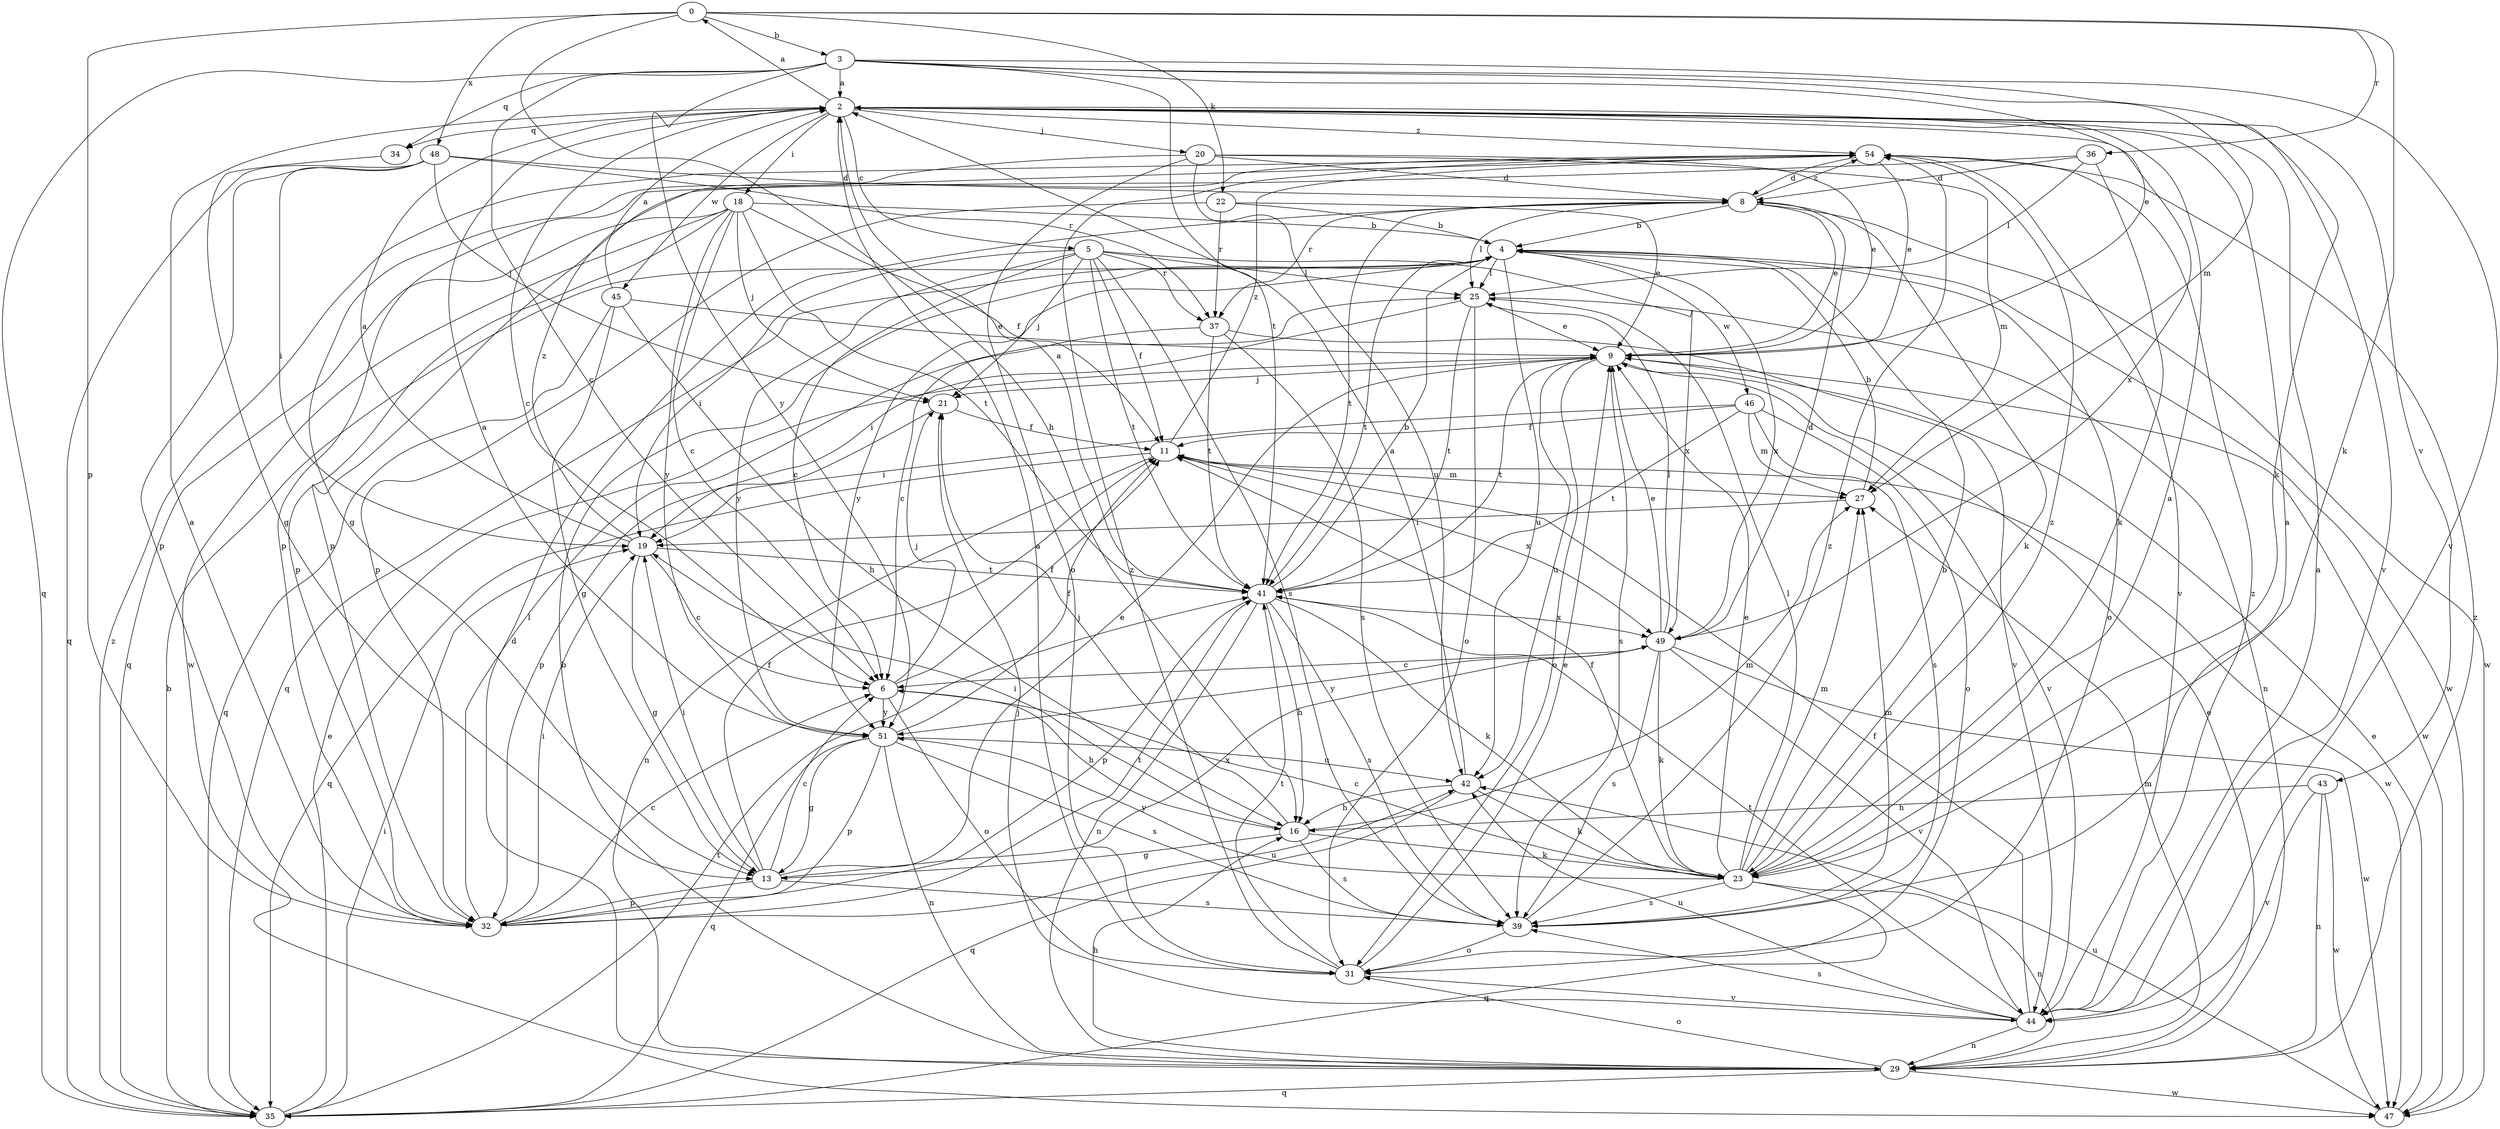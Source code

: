 strict digraph  {
0;
2;
3;
4;
5;
6;
8;
9;
11;
13;
16;
18;
19;
20;
21;
22;
23;
25;
27;
29;
31;
32;
34;
35;
36;
37;
39;
41;
42;
43;
44;
45;
46;
47;
48;
49;
51;
54;
0 -> 3  [label=b];
0 -> 16  [label=h];
0 -> 22  [label=k];
0 -> 23  [label=k];
0 -> 32  [label=p];
0 -> 36  [label=r];
0 -> 48  [label=x];
2 -> 0  [label=a];
2 -> 5  [label=c];
2 -> 6  [label=c];
2 -> 18  [label=i];
2 -> 20  [label=j];
2 -> 34  [label=q];
2 -> 43  [label=v];
2 -> 44  [label=v];
2 -> 45  [label=w];
2 -> 49  [label=x];
2 -> 54  [label=z];
3 -> 2  [label=a];
3 -> 6  [label=c];
3 -> 9  [label=e];
3 -> 23  [label=k];
3 -> 27  [label=m];
3 -> 34  [label=q];
3 -> 35  [label=q];
3 -> 41  [label=t];
3 -> 44  [label=v];
3 -> 51  [label=y];
4 -> 25  [label=l];
4 -> 31  [label=o];
4 -> 35  [label=q];
4 -> 41  [label=t];
4 -> 42  [label=u];
4 -> 46  [label=w];
4 -> 47  [label=w];
4 -> 49  [label=x];
4 -> 51  [label=y];
5 -> 6  [label=c];
5 -> 11  [label=f];
5 -> 19  [label=i];
5 -> 21  [label=j];
5 -> 25  [label=l];
5 -> 37  [label=r];
5 -> 39  [label=s];
5 -> 41  [label=t];
5 -> 49  [label=x];
5 -> 51  [label=y];
6 -> 11  [label=f];
6 -> 16  [label=h];
6 -> 21  [label=j];
6 -> 31  [label=o];
6 -> 51  [label=y];
8 -> 4  [label=b];
8 -> 9  [label=e];
8 -> 23  [label=k];
8 -> 25  [label=l];
8 -> 37  [label=r];
8 -> 41  [label=t];
8 -> 47  [label=w];
8 -> 54  [label=z];
9 -> 21  [label=j];
9 -> 31  [label=o];
9 -> 39  [label=s];
9 -> 41  [label=t];
9 -> 42  [label=u];
9 -> 44  [label=v];
9 -> 47  [label=w];
11 -> 27  [label=m];
11 -> 29  [label=n];
11 -> 35  [label=q];
11 -> 47  [label=w];
11 -> 49  [label=x];
11 -> 54  [label=z];
13 -> 6  [label=c];
13 -> 9  [label=e];
13 -> 11  [label=f];
13 -> 19  [label=i];
13 -> 32  [label=p];
13 -> 39  [label=s];
13 -> 49  [label=x];
16 -> 13  [label=g];
16 -> 19  [label=i];
16 -> 21  [label=j];
16 -> 23  [label=k];
16 -> 27  [label=m];
16 -> 39  [label=s];
18 -> 4  [label=b];
18 -> 6  [label=c];
18 -> 11  [label=f];
18 -> 21  [label=j];
18 -> 32  [label=p];
18 -> 35  [label=q];
18 -> 41  [label=t];
18 -> 47  [label=w];
18 -> 51  [label=y];
19 -> 2  [label=a];
19 -> 6  [label=c];
19 -> 13  [label=g];
19 -> 41  [label=t];
19 -> 54  [label=z];
20 -> 8  [label=d];
20 -> 9  [label=e];
20 -> 13  [label=g];
20 -> 27  [label=m];
20 -> 31  [label=o];
20 -> 42  [label=u];
21 -> 11  [label=f];
21 -> 32  [label=p];
22 -> 4  [label=b];
22 -> 9  [label=e];
22 -> 32  [label=p];
22 -> 37  [label=r];
23 -> 2  [label=a];
23 -> 4  [label=b];
23 -> 6  [label=c];
23 -> 9  [label=e];
23 -> 11  [label=f];
23 -> 25  [label=l];
23 -> 27  [label=m];
23 -> 29  [label=n];
23 -> 35  [label=q];
23 -> 39  [label=s];
23 -> 51  [label=y];
23 -> 54  [label=z];
25 -> 9  [label=e];
25 -> 19  [label=i];
25 -> 29  [label=n];
25 -> 31  [label=o];
25 -> 41  [label=t];
27 -> 4  [label=b];
27 -> 19  [label=i];
29 -> 4  [label=b];
29 -> 8  [label=d];
29 -> 9  [label=e];
29 -> 16  [label=h];
29 -> 27  [label=m];
29 -> 31  [label=o];
29 -> 35  [label=q];
29 -> 47  [label=w];
29 -> 54  [label=z];
31 -> 2  [label=a];
31 -> 9  [label=e];
31 -> 41  [label=t];
31 -> 44  [label=v];
31 -> 54  [label=z];
32 -> 2  [label=a];
32 -> 6  [label=c];
32 -> 19  [label=i];
32 -> 25  [label=l];
32 -> 41  [label=t];
32 -> 42  [label=u];
34 -> 13  [label=g];
35 -> 4  [label=b];
35 -> 9  [label=e];
35 -> 19  [label=i];
35 -> 41  [label=t];
35 -> 54  [label=z];
36 -> 8  [label=d];
36 -> 23  [label=k];
36 -> 25  [label=l];
36 -> 32  [label=p];
37 -> 6  [label=c];
37 -> 39  [label=s];
37 -> 41  [label=t];
37 -> 44  [label=v];
39 -> 2  [label=a];
39 -> 27  [label=m];
39 -> 31  [label=o];
39 -> 54  [label=z];
41 -> 2  [label=a];
41 -> 4  [label=b];
41 -> 16  [label=h];
41 -> 23  [label=k];
41 -> 29  [label=n];
41 -> 32  [label=p];
41 -> 39  [label=s];
41 -> 49  [label=x];
42 -> 2  [label=a];
42 -> 16  [label=h];
42 -> 23  [label=k];
42 -> 35  [label=q];
43 -> 16  [label=h];
43 -> 29  [label=n];
43 -> 44  [label=v];
43 -> 47  [label=w];
44 -> 2  [label=a];
44 -> 11  [label=f];
44 -> 21  [label=j];
44 -> 29  [label=n];
44 -> 39  [label=s];
44 -> 41  [label=t];
44 -> 42  [label=u];
44 -> 54  [label=z];
45 -> 2  [label=a];
45 -> 9  [label=e];
45 -> 13  [label=g];
45 -> 16  [label=h];
45 -> 35  [label=q];
46 -> 11  [label=f];
46 -> 19  [label=i];
46 -> 27  [label=m];
46 -> 31  [label=o];
46 -> 39  [label=s];
46 -> 41  [label=t];
47 -> 9  [label=e];
47 -> 42  [label=u];
48 -> 8  [label=d];
48 -> 19  [label=i];
48 -> 21  [label=j];
48 -> 32  [label=p];
48 -> 35  [label=q];
48 -> 37  [label=r];
49 -> 6  [label=c];
49 -> 8  [label=d];
49 -> 9  [label=e];
49 -> 23  [label=k];
49 -> 25  [label=l];
49 -> 39  [label=s];
49 -> 44  [label=v];
49 -> 47  [label=w];
49 -> 51  [label=y];
51 -> 2  [label=a];
51 -> 11  [label=f];
51 -> 13  [label=g];
51 -> 29  [label=n];
51 -> 32  [label=p];
51 -> 35  [label=q];
51 -> 39  [label=s];
51 -> 42  [label=u];
54 -> 8  [label=d];
54 -> 9  [label=e];
54 -> 32  [label=p];
54 -> 44  [label=v];
}
